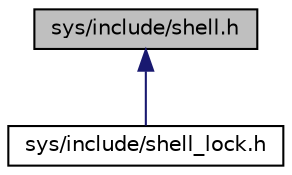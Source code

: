 digraph "sys/include/shell.h"
{
 // LATEX_PDF_SIZE
  edge [fontname="Helvetica",fontsize="10",labelfontname="Helvetica",labelfontsize="10"];
  node [fontname="Helvetica",fontsize="10",shape=record];
  Node1 [label="sys/include/shell.h",height=0.2,width=0.4,color="black", fillcolor="grey75", style="filled", fontcolor="black",tooltip="Shell interface definition."];
  Node1 -> Node2 [dir="back",color="midnightblue",fontsize="10",style="solid",fontname="Helvetica"];
  Node2 [label="sys/include/shell_lock.h",height=0.2,width=0.4,color="black", fillcolor="white", style="filled",URL="$shell__lock_8h.html",tooltip="Shell interface definition."];
}
